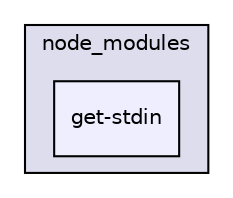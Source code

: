 digraph "gulp-src/node_modules/gulp/node_modules/gulp-util/node_modules/dateformat/node_modules/get-stdin" {
  compound=true
  node [ fontsize="10", fontname="Helvetica"];
  edge [ labelfontsize="10", labelfontname="Helvetica"];
  subgraph clusterdir_44c75b82700658100f8ee98105e674d7 {
    graph [ bgcolor="#ddddee", pencolor="black", label="node_modules" fontname="Helvetica", fontsize="10", URL="dir_44c75b82700658100f8ee98105e674d7.html"]
  dir_43fb9c1b387b32674f7596b9e6ceb53c [shape=box, label="get-stdin", style="filled", fillcolor="#eeeeff", pencolor="black", URL="dir_43fb9c1b387b32674f7596b9e6ceb53c.html"];
  }
}
